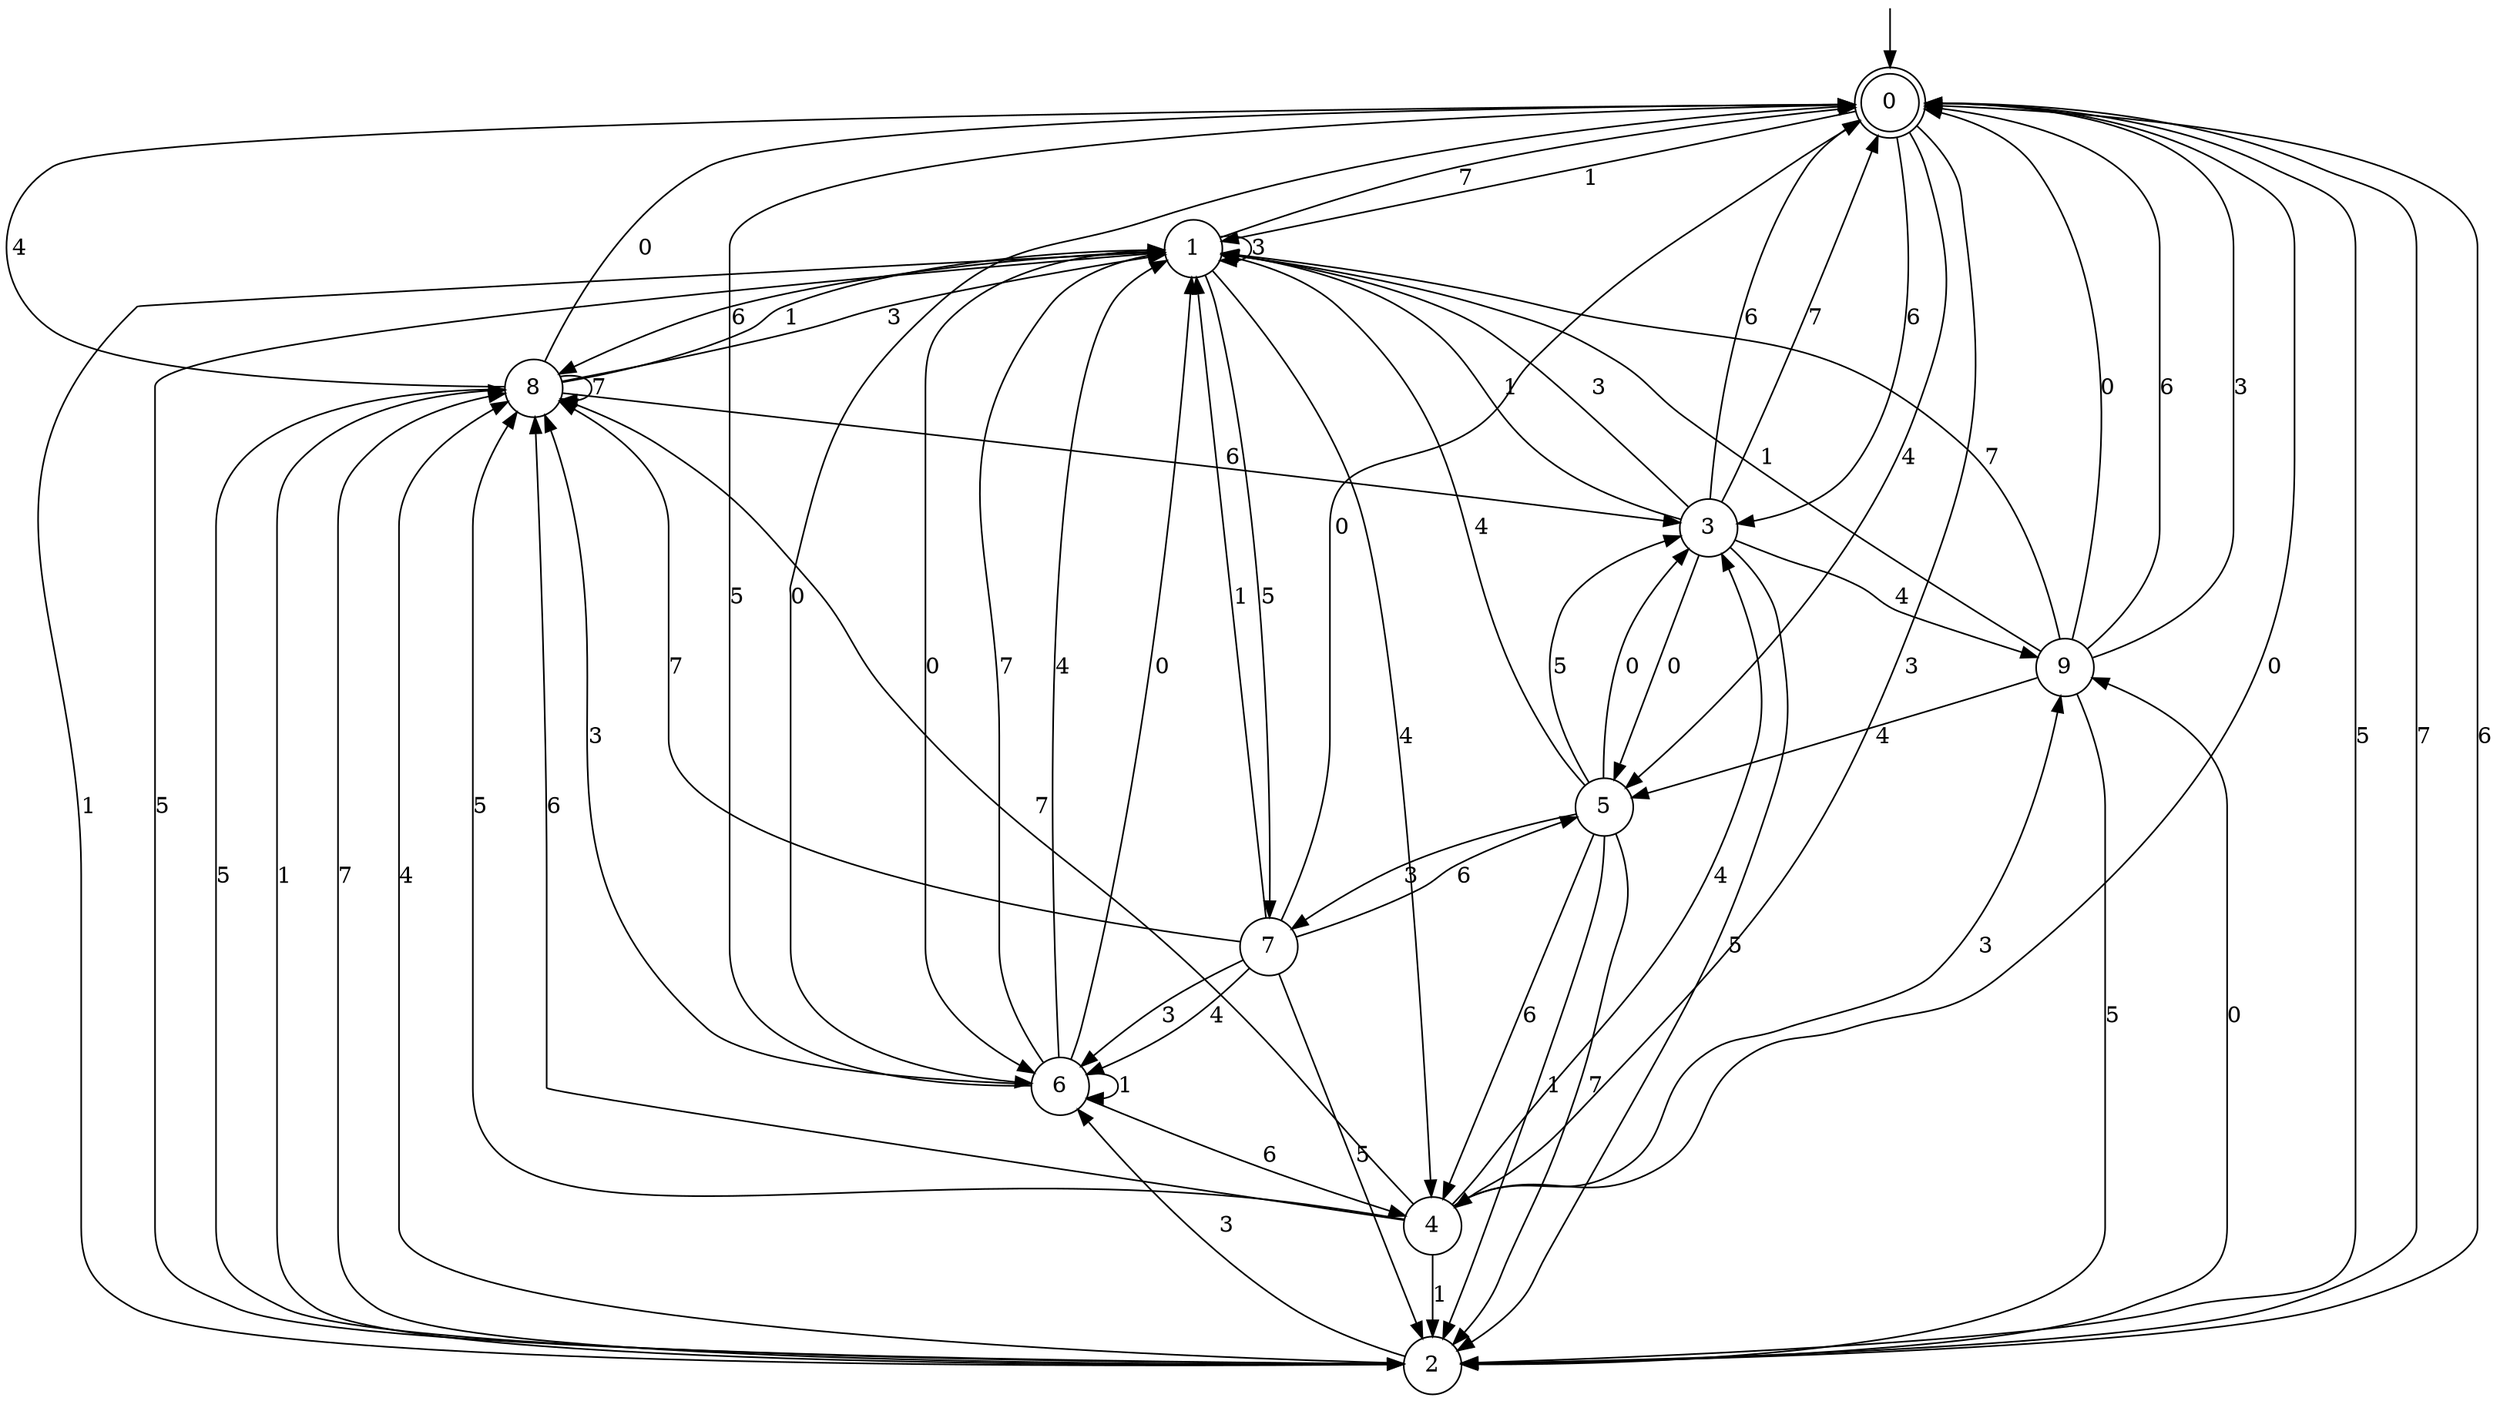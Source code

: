digraph g {

	s0 [shape="doublecircle" label="0"];
	s1 [shape="circle" label="1"];
	s2 [shape="circle" label="2"];
	s3 [shape="circle" label="3"];
	s4 [shape="circle" label="4"];
	s5 [shape="circle" label="5"];
	s6 [shape="circle" label="6"];
	s7 [shape="circle" label="7"];
	s8 [shape="circle" label="8"];
	s9 [shape="circle" label="9"];
	s0 -> s1 [label="1"];
	s0 -> s2 [label="5"];
	s0 -> s3 [label="6"];
	s0 -> s4 [label="3"];
	s0 -> s2 [label="7"];
	s0 -> s5 [label="4"];
	s0 -> s6 [label="0"];
	s1 -> s2 [label="1"];
	s1 -> s7 [label="5"];
	s1 -> s8 [label="6"];
	s1 -> s1 [label="3"];
	s1 -> s0 [label="7"];
	s1 -> s4 [label="4"];
	s1 -> s6 [label="0"];
	s2 -> s8 [label="1"];
	s2 -> s1 [label="5"];
	s2 -> s0 [label="6"];
	s2 -> s6 [label="3"];
	s2 -> s8 [label="7"];
	s2 -> s8 [label="4"];
	s2 -> s9 [label="0"];
	s3 -> s1 [label="1"];
	s3 -> s2 [label="5"];
	s3 -> s0 [label="6"];
	s3 -> s1 [label="3"];
	s3 -> s0 [label="7"];
	s3 -> s9 [label="4"];
	s3 -> s5 [label="0"];
	s4 -> s2 [label="1"];
	s4 -> s8 [label="5"];
	s4 -> s8 [label="6"];
	s4 -> s9 [label="3"];
	s4 -> s8 [label="7"];
	s4 -> s3 [label="4"];
	s4 -> s0 [label="0"];
	s5 -> s2 [label="1"];
	s5 -> s3 [label="5"];
	s5 -> s4 [label="6"];
	s5 -> s7 [label="3"];
	s5 -> s2 [label="7"];
	s5 -> s1 [label="4"];
	s5 -> s3 [label="0"];
	s6 -> s6 [label="1"];
	s6 -> s0 [label="5"];
	s6 -> s4 [label="6"];
	s6 -> s8 [label="3"];
	s6 -> s1 [label="7"];
	s6 -> s1 [label="4"];
	s6 -> s1 [label="0"];
	s7 -> s1 [label="1"];
	s7 -> s2 [label="5"];
	s7 -> s5 [label="6"];
	s7 -> s6 [label="3"];
	s7 -> s8 [label="7"];
	s7 -> s6 [label="4"];
	s7 -> s0 [label="0"];
	s8 -> s1 [label="1"];
	s8 -> s2 [label="5"];
	s8 -> s3 [label="6"];
	s8 -> s1 [label="3"];
	s8 -> s8 [label="7"];
	s8 -> s0 [label="4"];
	s8 -> s0 [label="0"];
	s9 -> s1 [label="1"];
	s9 -> s2 [label="5"];
	s9 -> s0 [label="6"];
	s9 -> s0 [label="3"];
	s9 -> s1 [label="7"];
	s9 -> s5 [label="4"];
	s9 -> s0 [label="0"];

__start0 [label="" shape="none" width="0" height="0"];
__start0 -> s0;

}
